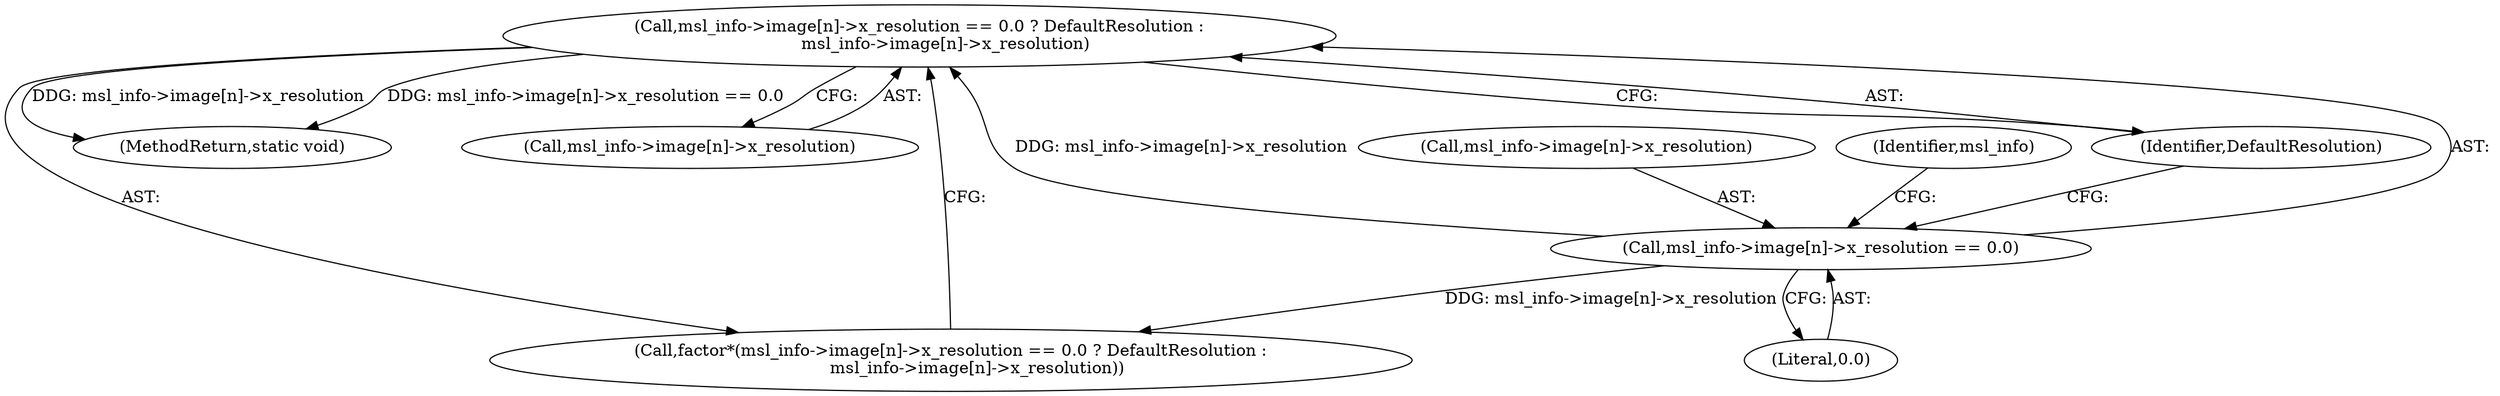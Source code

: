 digraph "0_ImageMagick_56d6e20de489113617cbbddaf41e92600a34db22@array" {
"1013839" [label="(Call,msl_info->image[n]->x_resolution == 0.0 ? DefaultResolution :\n          msl_info->image[n]->x_resolution)"];
"1013840" [label="(Call,msl_info->image[n]->x_resolution == 0.0)"];
"1013837" [label="(Call,factor*(msl_info->image[n]->x_resolution == 0.0 ? DefaultResolution :\n          msl_info->image[n]->x_resolution))"];
"1013839" [label="(Call,msl_info->image[n]->x_resolution == 0.0 ? DefaultResolution :\n          msl_info->image[n]->x_resolution)"];
"1019610" [label="(MethodReturn,static void)"];
"1013840" [label="(Call,msl_info->image[n]->x_resolution == 0.0)"];
"1013841" [label="(Call,msl_info->image[n]->x_resolution)"];
"1013850" [label="(Call,msl_info->image[n]->x_resolution)"];
"1013853" [label="(Identifier,msl_info)"];
"1013849" [label="(Identifier,DefaultResolution)"];
"1013848" [label="(Literal,0.0)"];
"1013839" -> "1013837"  [label="AST: "];
"1013839" -> "1013849"  [label="CFG: "];
"1013839" -> "1013850"  [label="CFG: "];
"1013840" -> "1013839"  [label="AST: "];
"1013849" -> "1013839"  [label="AST: "];
"1013850" -> "1013839"  [label="AST: "];
"1013837" -> "1013839"  [label="CFG: "];
"1013839" -> "1019610"  [label="DDG: msl_info->image[n]->x_resolution"];
"1013839" -> "1019610"  [label="DDG: msl_info->image[n]->x_resolution == 0.0"];
"1013840" -> "1013839"  [label="DDG: msl_info->image[n]->x_resolution"];
"1013840" -> "1013848"  [label="CFG: "];
"1013841" -> "1013840"  [label="AST: "];
"1013848" -> "1013840"  [label="AST: "];
"1013849" -> "1013840"  [label="CFG: "];
"1013853" -> "1013840"  [label="CFG: "];
"1013840" -> "1013837"  [label="DDG: msl_info->image[n]->x_resolution"];
}
